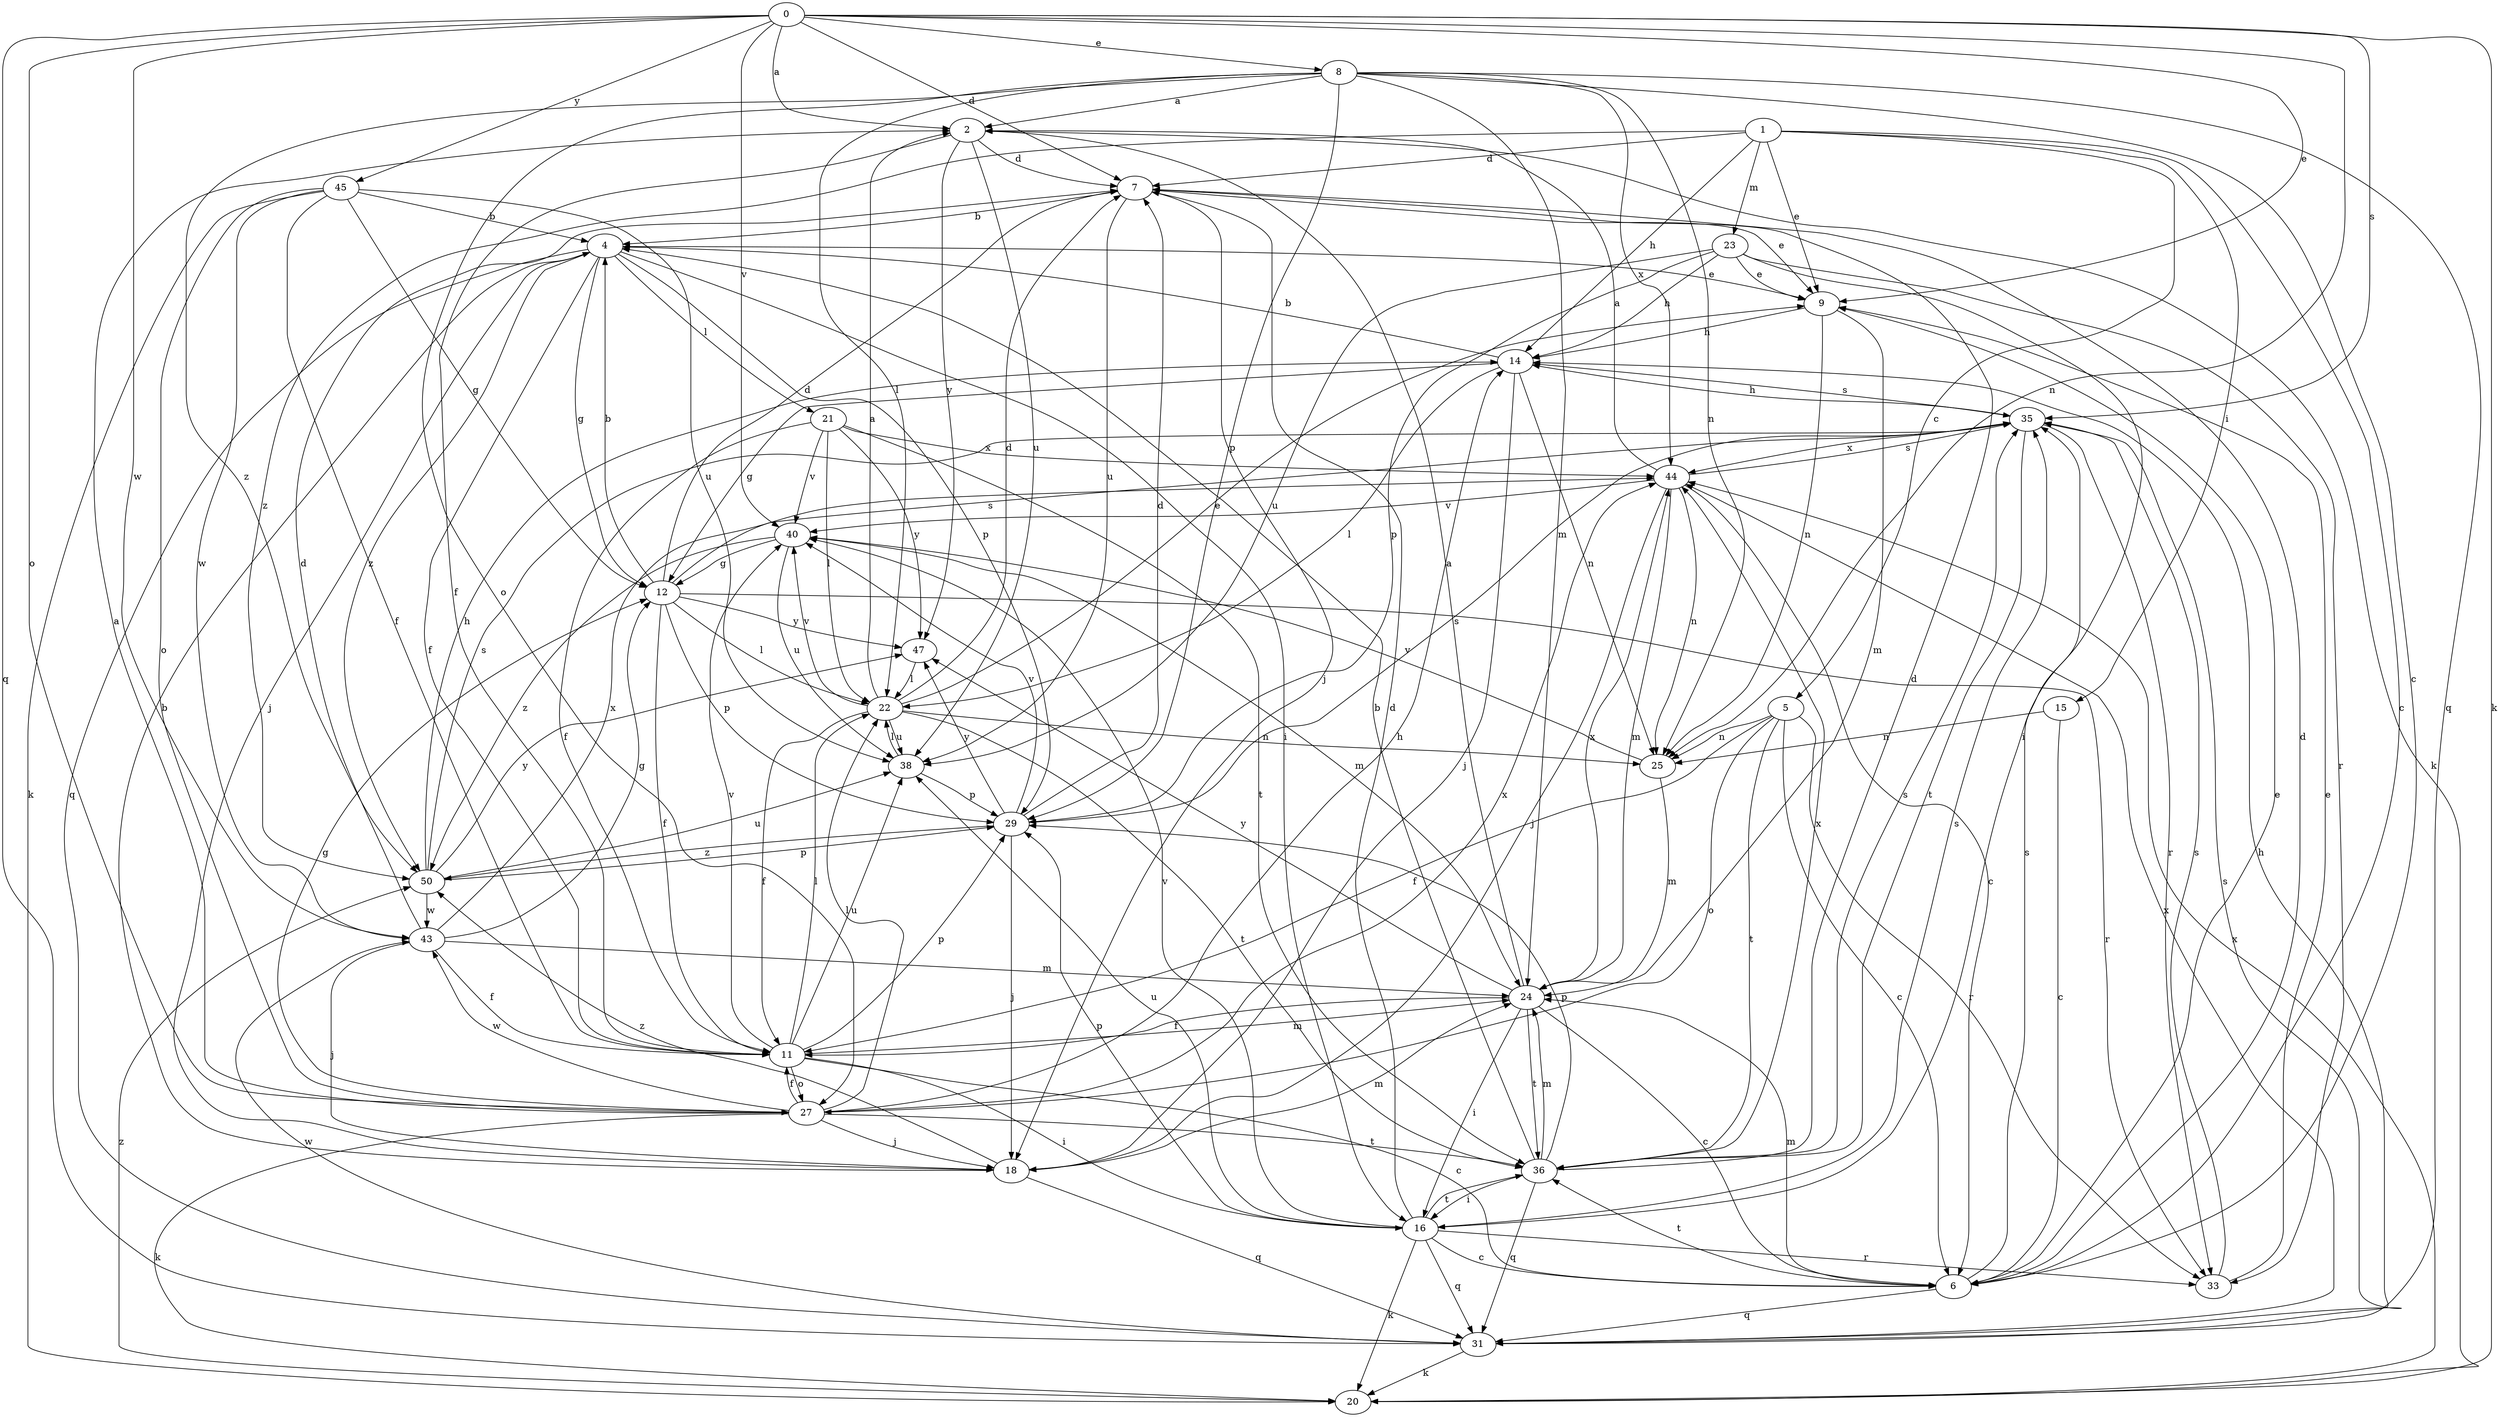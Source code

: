 strict digraph  {
0;
1;
2;
4;
5;
6;
7;
8;
9;
11;
12;
14;
15;
16;
18;
20;
21;
22;
23;
24;
25;
27;
29;
31;
33;
35;
36;
38;
40;
43;
44;
45;
47;
50;
0 -> 2  [label=a];
0 -> 7  [label=d];
0 -> 8  [label=e];
0 -> 9  [label=e];
0 -> 20  [label=k];
0 -> 25  [label=n];
0 -> 27  [label=o];
0 -> 31  [label=q];
0 -> 35  [label=s];
0 -> 40  [label=v];
0 -> 43  [label=w];
0 -> 45  [label=y];
1 -> 5  [label=c];
1 -> 6  [label=c];
1 -> 7  [label=d];
1 -> 9  [label=e];
1 -> 14  [label=h];
1 -> 15  [label=i];
1 -> 23  [label=m];
1 -> 50  [label=z];
2 -> 7  [label=d];
2 -> 11  [label=f];
2 -> 20  [label=k];
2 -> 38  [label=u];
2 -> 47  [label=y];
4 -> 9  [label=e];
4 -> 11  [label=f];
4 -> 12  [label=g];
4 -> 16  [label=i];
4 -> 18  [label=j];
4 -> 21  [label=l];
4 -> 29  [label=p];
4 -> 31  [label=q];
4 -> 50  [label=z];
5 -> 6  [label=c];
5 -> 11  [label=f];
5 -> 25  [label=n];
5 -> 27  [label=o];
5 -> 33  [label=r];
5 -> 36  [label=t];
6 -> 7  [label=d];
6 -> 9  [label=e];
6 -> 24  [label=m];
6 -> 31  [label=q];
6 -> 35  [label=s];
6 -> 36  [label=t];
7 -> 4  [label=b];
7 -> 9  [label=e];
7 -> 18  [label=j];
7 -> 38  [label=u];
8 -> 2  [label=a];
8 -> 6  [label=c];
8 -> 22  [label=l];
8 -> 24  [label=m];
8 -> 25  [label=n];
8 -> 27  [label=o];
8 -> 29  [label=p];
8 -> 31  [label=q];
8 -> 44  [label=x];
8 -> 50  [label=z];
9 -> 14  [label=h];
9 -> 24  [label=m];
9 -> 25  [label=n];
11 -> 6  [label=c];
11 -> 16  [label=i];
11 -> 22  [label=l];
11 -> 24  [label=m];
11 -> 27  [label=o];
11 -> 29  [label=p];
11 -> 38  [label=u];
11 -> 40  [label=v];
12 -> 4  [label=b];
12 -> 7  [label=d];
12 -> 11  [label=f];
12 -> 22  [label=l];
12 -> 29  [label=p];
12 -> 33  [label=r];
12 -> 35  [label=s];
12 -> 47  [label=y];
14 -> 4  [label=b];
14 -> 12  [label=g];
14 -> 18  [label=j];
14 -> 22  [label=l];
14 -> 25  [label=n];
14 -> 35  [label=s];
15 -> 6  [label=c];
15 -> 25  [label=n];
16 -> 6  [label=c];
16 -> 7  [label=d];
16 -> 20  [label=k];
16 -> 29  [label=p];
16 -> 31  [label=q];
16 -> 33  [label=r];
16 -> 35  [label=s];
16 -> 36  [label=t];
16 -> 38  [label=u];
16 -> 40  [label=v];
18 -> 4  [label=b];
18 -> 24  [label=m];
18 -> 31  [label=q];
18 -> 50  [label=z];
20 -> 44  [label=x];
20 -> 50  [label=z];
21 -> 11  [label=f];
21 -> 22  [label=l];
21 -> 36  [label=t];
21 -> 40  [label=v];
21 -> 44  [label=x];
21 -> 47  [label=y];
22 -> 2  [label=a];
22 -> 7  [label=d];
22 -> 9  [label=e];
22 -> 11  [label=f];
22 -> 25  [label=n];
22 -> 36  [label=t];
22 -> 38  [label=u];
22 -> 40  [label=v];
23 -> 9  [label=e];
23 -> 14  [label=h];
23 -> 16  [label=i];
23 -> 29  [label=p];
23 -> 33  [label=r];
23 -> 38  [label=u];
24 -> 2  [label=a];
24 -> 6  [label=c];
24 -> 11  [label=f];
24 -> 16  [label=i];
24 -> 36  [label=t];
24 -> 44  [label=x];
24 -> 47  [label=y];
25 -> 24  [label=m];
25 -> 40  [label=v];
27 -> 2  [label=a];
27 -> 11  [label=f];
27 -> 12  [label=g];
27 -> 14  [label=h];
27 -> 18  [label=j];
27 -> 20  [label=k];
27 -> 22  [label=l];
27 -> 36  [label=t];
27 -> 43  [label=w];
27 -> 44  [label=x];
29 -> 7  [label=d];
29 -> 18  [label=j];
29 -> 35  [label=s];
29 -> 40  [label=v];
29 -> 47  [label=y];
29 -> 50  [label=z];
31 -> 14  [label=h];
31 -> 20  [label=k];
31 -> 35  [label=s];
31 -> 43  [label=w];
31 -> 44  [label=x];
33 -> 9  [label=e];
33 -> 35  [label=s];
35 -> 14  [label=h];
35 -> 33  [label=r];
35 -> 36  [label=t];
35 -> 44  [label=x];
36 -> 4  [label=b];
36 -> 7  [label=d];
36 -> 16  [label=i];
36 -> 24  [label=m];
36 -> 29  [label=p];
36 -> 31  [label=q];
36 -> 35  [label=s];
36 -> 44  [label=x];
38 -> 22  [label=l];
38 -> 29  [label=p];
40 -> 12  [label=g];
40 -> 24  [label=m];
40 -> 38  [label=u];
40 -> 50  [label=z];
43 -> 7  [label=d];
43 -> 11  [label=f];
43 -> 12  [label=g];
43 -> 18  [label=j];
43 -> 24  [label=m];
43 -> 44  [label=x];
44 -> 2  [label=a];
44 -> 6  [label=c];
44 -> 18  [label=j];
44 -> 24  [label=m];
44 -> 25  [label=n];
44 -> 35  [label=s];
44 -> 40  [label=v];
45 -> 4  [label=b];
45 -> 11  [label=f];
45 -> 12  [label=g];
45 -> 20  [label=k];
45 -> 27  [label=o];
45 -> 38  [label=u];
45 -> 43  [label=w];
47 -> 22  [label=l];
50 -> 14  [label=h];
50 -> 29  [label=p];
50 -> 35  [label=s];
50 -> 38  [label=u];
50 -> 43  [label=w];
50 -> 47  [label=y];
}
